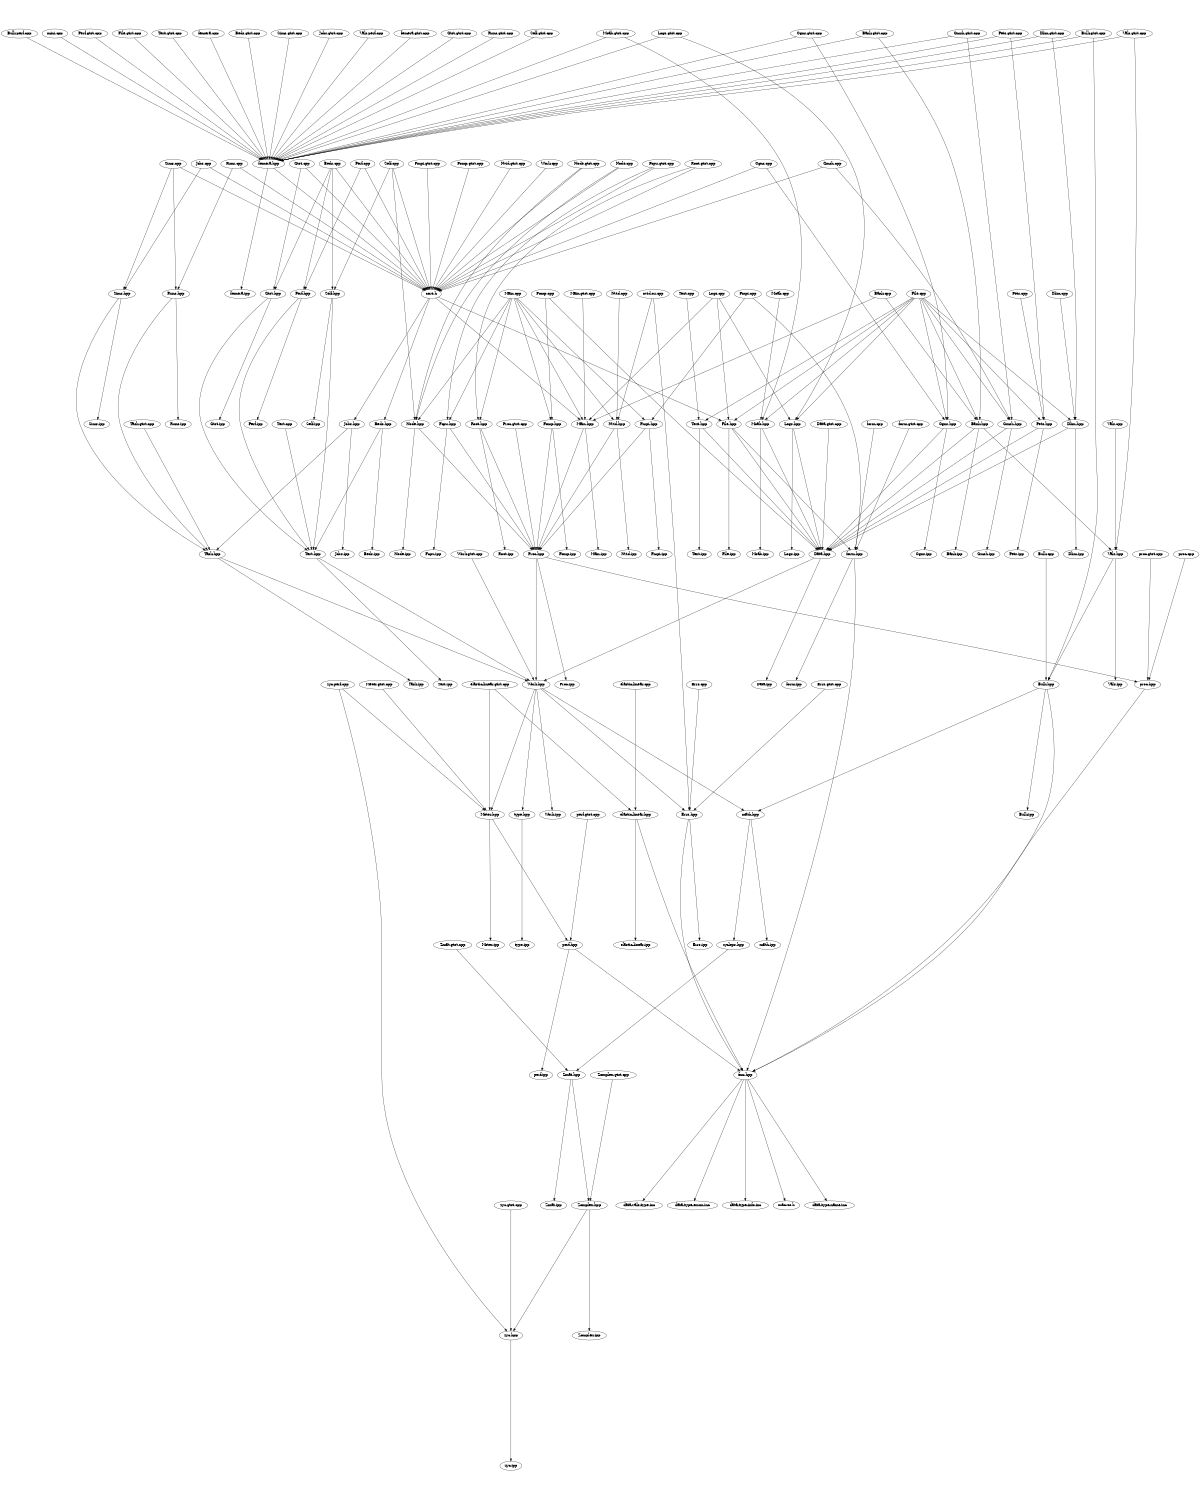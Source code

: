 digraph "source tree" {
    overlap=scale;
    size="8,10";
    ratio="fill";
    fontsize="16";
    fontname="Helvetica";
	clusterrank="local";
	"Errs.hpp" -> "fmr.hpp"
	"fmr.hpp" -> "macros.h"
	"elastic-linear.gtst.cpp" -> "elastic-linear.hpp"
	"File.cpp" -> "Dlim.hpp"
	"Task.gtst.cpp" -> "Task.hpp"
	"Jobs.hpp" -> "Jobs.ipp"
	"Gtst.cpp" -> "core.h"
	"Sims.hpp" -> "Task.hpp"
	"Moab.hpp" -> "Data.hpp"
	"Work.hpp" -> "math.hpp"
	"Logs.cpp" -> "Main.hpp"
	"Nvid.hpp" -> "Nvid.ipp"
	"Self.cpp" -> "Self.hpp"
	"Meter.gtst.cpp" -> "Meter.hpp"
	"Zmat.hpp" -> "Zomplex.hpp"
	"Logs.gtst.cpp" -> "Logs.hpp"
	"Proc.gtst.cpp" -> "Proc.hpp"
	"Node.cpp" -> "Node.hpp"
	"Dlim.gtst.cpp" -> "Dlim.hpp"
	"Main.hpp" -> "Main.ipp"
	"Bank.cpp" -> "Main.hpp"
	"femera.hpp" -> "core.h"
	"core.h" -> "Beds.hpp"
	"Bank.hpp" -> "Bank.ipp"
	"Main.cpp" -> "Fcpu.hpp"
	"Sims.cpp" -> "Sims.hpp"
	"perf.gtst.cpp" -> "perf.hpp"
	"File.cpp" -> "Moab.hpp"
	"Fomp.cpp" -> "Fomp.hpp"
	"perf.hpp" -> "perf.ipp"
	"Fmpi.hpp" -> "Proc.hpp"
	"Root.gtst.cpp" -> "Root.hpp"
	"Perf.gtst.cpp" -> "femera.hpp"
	"Bulk.gtst.cpp" -> "femera.hpp"
	"Fomp.cpp" -> "Data.hpp"
	"Cgns.hpp" -> "Cgns.ipp"
	"Vals.gtst.cpp" -> "femera.hpp"
	"Dlim.hpp" -> "Data.hpp"
	"Moab.gtst.cpp" -> "femera.hpp"
	"Self.hpp" -> "Test.hpp"
	"femera.hpp" -> "femera.ipp"
	"proc.hpp" -> "fmr.hpp"
	"nvid.cu.cpp" -> "Errs.hpp"
	"Test.cpp" -> "Test.hpp"
	"Runs.cpp" -> "Runs.hpp"
	"Beds.cpp" -> "Gtst.hpp"
	"fmr.hpp" -> "data-type-name.inc"
	"Nvid.gtst.cpp" -> "core.h"
	"Test.hpp" -> "Work.hpp"
	"Bulk.hpp" -> "Bulk.ipp"
	"Zomplex.hpp" -> "zyc.hpp"
	"File.gtst.cpp" -> "femera.hpp"
	"Data.hpp" -> "Work.hpp"
	"Logs.hpp" -> "Data.hpp"
	"Vals.hpp" -> "Vals.ipp"
	"form.hpp" -> "form.ipp"
	"Data.hpp" -> "Data.ipp"
	"form.hpp" -> "fmr.hpp"
	"Root.gtst.cpp" -> "core.h"
	"Errs.cpp" -> "Errs.hpp"
	"Text.gtst.cpp" -> "femera.hpp"
	"Perf.hpp" -> "Test.hpp"
	"Perf.cpp" -> "Perf.hpp"
	"femera.cpp" -> "femera.hpp"
	"Logs.hpp" -> "Logs.ipp"
	"Gmsh.gtst.cpp" -> "femera.hpp"
	"Errs.gtst.cpp" -> "Errs.hpp"
	"Root.hpp" -> "Root.ipp"
	"Beds.cpp" -> "Perf.hpp"
	"Beds.gtst.cpp" -> "femera.hpp"
	"Work.hpp" -> "type.hpp"
	"Beds.hpp" -> "Beds.ipp"
	"Bank.hpp" -> "Vals.hpp"
	"Jobs.hpp" -> "Task.hpp"
	"Data.gtst.cpp" -> "Data.hpp"
	"Pets.cpp" -> "Pets.hpp"
	"Proc.hpp" -> "Work.hpp"
	"form.cpp" -> "form.hpp"
	"Meter.hpp" -> "Meter.ipp"
	"elastic-linear.cpp" -> "elastic-linear.hpp"
	"Bulk.gtst.cpp" -> "Bulk.hpp"
	"Runs.hpp" -> "Runs.ipp"
	"math.hpp" -> "zyclops.hpp"
	"zyc.gtst.cpp" -> "zyc.hpp"
	"Cgns.gtst.cpp" -> "Cgns.hpp"
	"Logs.cpp" -> "File.hpp"
	"Logs.cpp" -> "Logs.hpp"
	"zyc.perf.cpp" -> "zyc.hpp"
	"File.cpp" -> "Bank.hpp"
	"File.cpp" -> "Text.hpp"
	"Gmsh.cpp" -> "core.h"
	"Sims.gtst.cpp" -> "femera.hpp"
	"math.hpp" -> "math.ipp"
	"Sims.cpp" -> "core.h"
	"Node.gtst.cpp" -> "Node.hpp"
	"Fcpu.hpp" -> "Proc.hpp"
	"Main.cpp" -> "Main.hpp"
	"Main.cpp" -> "Nvid.hpp"
	"Runs.hpp" -> "Task.hpp"
	"zyclops.hpp" -> "Zmat.hpp"
	"Vals.gtst.cpp" -> "Vals.hpp"
	"Task.hpp" -> "Work.hpp"
	"Self.cpp" -> "Node.hpp"
	"Zmat.gtst.cpp" -> "Zmat.hpp"
	"Fmpi.hpp" -> "Fmpi.ipp"
	"Fcpu.gtst.cpp" -> "core.h"
	"Beds.cpp" -> "core.h"
	"Vals.hpp" -> "Bulk.hpp"
	"Text.cpp" -> "Text.hpp"
	"Work.hpp" -> "Work.ipp"
	"core.h" -> "Main.hpp"
	"Node.gtst.cpp" -> "core.h"
	"Cgns.hpp" -> "Data.hpp"
	"elastic-linear.hpp" -> "fmr.hpp"
	"Node.cpp" -> "core.h"
	"Runs.cpp" -> "core.h"
	"form.gtst.cpp" -> "form.hpp"
	"Work.gtst.cpp" -> "Work.hpp"
	"Gmsh.hpp" -> "Gmsh.ipp"
	"fmr.hpp" -> "data-vals-type.inc"
	"Pets.hpp" -> "Data.hpp"
	"Task.hpp" -> "Task.ipp"
	"Nvid.hpp" -> "Proc.hpp"
	"Bulk.hpp" -> "fmr.hpp"
	"Fmpi.cpp" -> "form.hpp"
	"Node.hpp" -> "Proc.hpp"
	"proc.cpp" -> "proc.hpp"
	"zyc.hpp" -> "zyc.ipp"
	"core.h" -> "Jobs.hpp"
	"File.cpp" -> "Logs.hpp"
	"zyc.perf.cpp" -> "Meter.hpp"
	"Gmsh.cpp" -> "Gmsh.hpp"
	"Vals.cpp" -> "Vals.hpp"
	"Moab.gtst.cpp" -> "Moab.hpp"
	"File.hpp" -> "Data.hpp"
	"Bank.gtst.cpp" -> "Bank.hpp"
	"Main.cpp" -> "Root.hpp"
	"Fomp.hpp" -> "Proc.hpp"
	"Jobs.gtst.cpp" -> "femera.hpp"
	"Self.cpp" -> "core.h"
	"fmr.hpp" -> "data-type-enum.inc"
	"Zmat.hpp" -> "Zmat.ipp"
	"nvid.cu.cpp" -> "Nvid.hpp"
	"Sims.cpp" -> "Runs.hpp"
	"File.hpp" -> "form.hpp"
	"Sims.hpp" -> "Sims.ipp"
	"Pets.gtst.cpp" -> "femera.hpp"
	"Gtst.cpp" -> "Gtst.hpp"
	"File.cpp" -> "Cgns.hpp"
	"Moab.hpp" -> "Moab.ipp"
	"Gmsh.gtst.cpp" -> "Gmsh.hpp"
	"Fcpu.gtst.cpp" -> "Fcpu.hpp"
	"Main.gtst.cpp" -> "Main.hpp"
	"Bulk.cpp" -> "Bulk.hpp"
	"perf.hpp" -> "fmr.hpp"
	"Self.hpp" -> "Self.ipp"
	"Vals.perf.cpp" -> "femera.hpp"
	"Dlim.hpp" -> "Dlim.ipp"
	"Beds.cpp" -> "Self.hpp"
	"femera.gtst.cpp" -> "femera.hpp"
	"type.hpp" -> "type.ipp"
	"Bank.hpp" -> "Data.hpp"
	"Cgns.cpp" -> "core.h"
	"Gtst.hpp" -> "Gtst.ipp"
	"Nvid.cpp" -> "Nvid.hpp"
	"Work.cpp" -> "core.h"
	"Bank.gtst.cpp" -> "femera.hpp"
	"elastic-linear.gtst.cpp" -> "Meter.hpp"
	"Gtst.gtst.cpp" -> "femera.hpp"
	"File.cpp" -> "Pets.hpp"
	"Moab.cpp" -> "Moab.hpp"
	"core.h" -> "File.hpp"
	"Fmpi.cpp" -> "Fmpi.hpp"
	"Main.cpp" -> "Fomp.hpp"
	"Cgns.gtst.cpp" -> "femera.hpp"
	"Fmpi.gtst.cpp" -> "core.h"
	"Bank.cpp" -> "Bank.hpp"
	"File.cpp" -> "File.hpp"
	"Errs.hpp" -> "Errs.ipp"
	"Main.cpp" -> "Fmpi.hpp"
	"Node.hpp" -> "Node.ipp"
	"File.hpp" -> "File.ipp"
	"Work.hpp" -> "Errs.hpp"
	"Text.hpp" -> "Data.hpp"
	"Proc.hpp" -> "Proc.ipp"
	"Beds.hpp" -> "Test.hpp"
	"proc.gtst.cpp" -> "proc.hpp"
	"Logs.gtst.cpp" -> "femera.hpp"
	"Runs.gtst.cpp" -> "femera.hpp"
	"Perf.cpp" -> "core.h"
	"Pets.gtst.cpp" -> "Pets.hpp"
	"Jobs.cpp" -> "core.h"
	"Main.hpp" -> "Proc.hpp"
	"fmr.hpp" -> "data-type-info.inc"
	"Gtst.hpp" -> "Test.hpp"
	"Fcpu.hpp" -> "Fcpu.ipp"
	"Bulk.hpp" -> "math.hpp"
	"elastic-linear.hpp" -> "elastic-linear.ipp"
	"File.cpp" -> "Gmsh.hpp"
	"Text.hpp" -> "Text.ipp"
	"Test.hpp" -> "Test.ipp"
	"Root.hpp" -> "Proc.hpp"
	"Perf.hpp" -> "Perf.ipp"
	"Work.hpp" -> "Meter.hpp"
	"Jobs.cpp" -> "Sims.hpp"
	"Zomplex.gtst.cpp" -> "Zomplex.hpp"
	"Zomplex.hpp" -> "Zomplex.ipp"
	"Meter.hpp" -> "perf.hpp"
	"Fomp.hpp" -> "Fomp.ipp"
	"Proc.hpp" -> "proc.hpp"
	"Dlim.cpp" -> "Dlim.hpp"
	"Pets.hpp" -> "Pets.ipp"
	"Cgns.cpp" -> "Cgns.hpp"
	"Fomp.gtst.cpp" -> "core.h"
	"Self.gtst.cpp" -> "femera.hpp"
	"Bulk.perf.cpp" -> "femera.hpp"
	"mini.cpp" -> "femera.hpp"
	"Main.cpp" -> "Node.hpp"
	"Gmsh.hpp" -> "Data.hpp"
	"Dlim.gtst.cpp" -> "femera.hpp"
}
